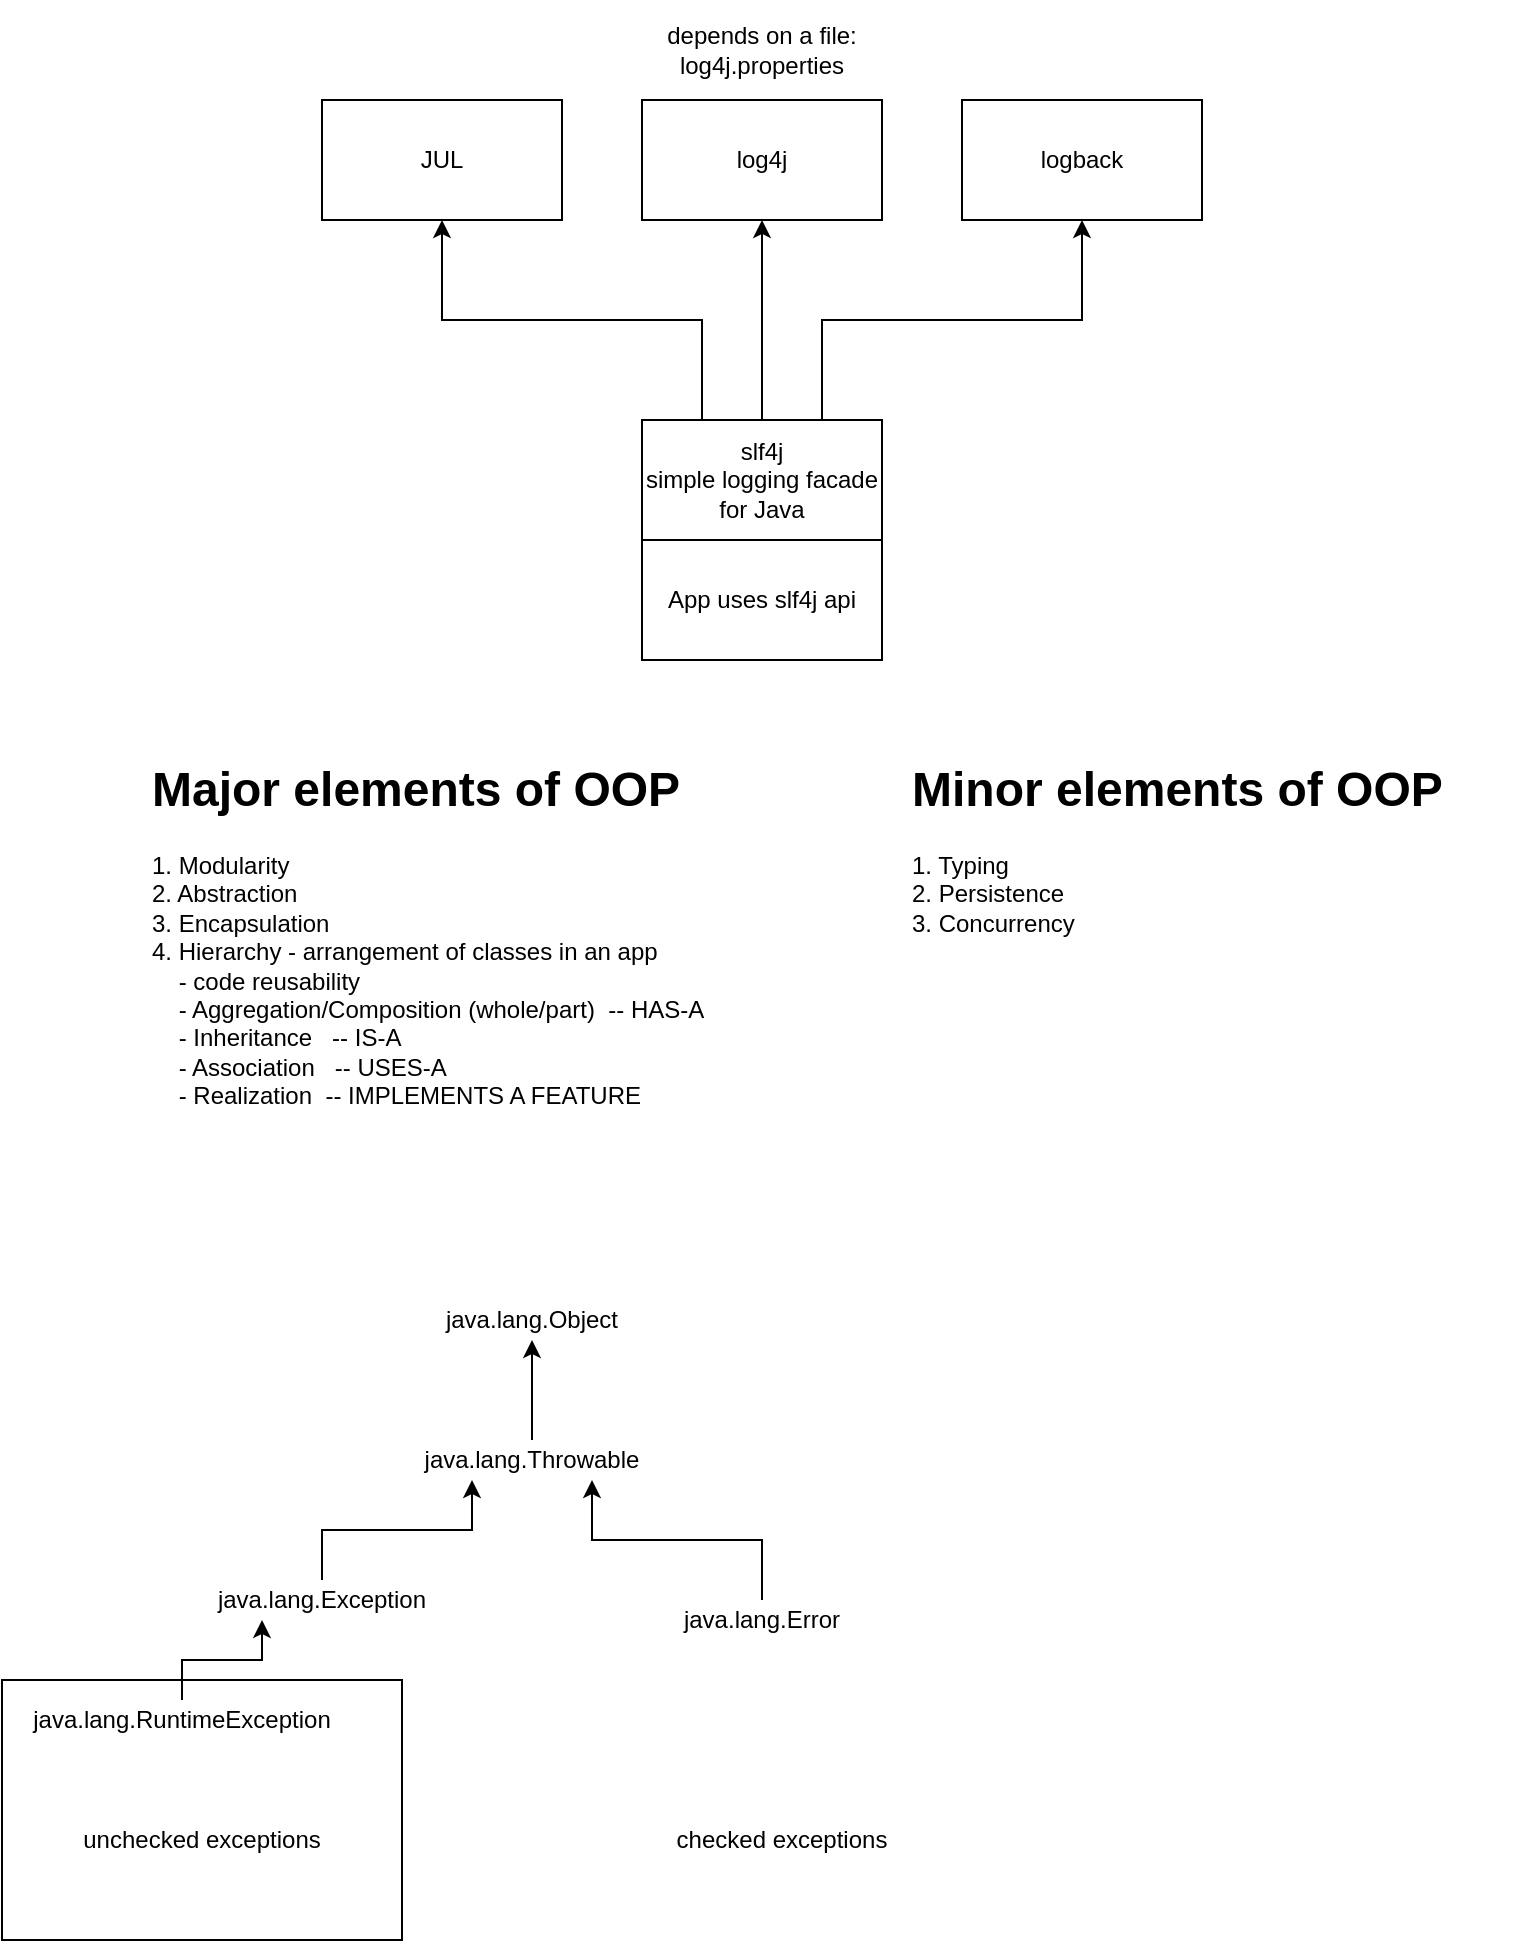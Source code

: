 <mxfile>
    <diagram id="SyzN9yrGme_KXcMwwVhu" name="Page-1">
        <mxGraphModel dx="648" dy="599" grid="1" gridSize="10" guides="1" tooltips="1" connect="1" arrows="1" fold="1" page="1" pageScale="1" pageWidth="827" pageHeight="1169" math="0" shadow="0">
            <root>
                <mxCell id="0"/>
                <mxCell id="1" parent="0"/>
                <mxCell id="22" value="" style="rounded=0;whiteSpace=wrap;html=1;" parent="1" vertex="1">
                    <mxGeometry x="40" y="930" width="200" height="130" as="geometry"/>
                </mxCell>
                <mxCell id="2" value="JUL" style="rounded=0;whiteSpace=wrap;html=1;" parent="1" vertex="1">
                    <mxGeometry x="200" y="140" width="120" height="60" as="geometry"/>
                </mxCell>
                <mxCell id="3" value="log4j" style="rounded=0;whiteSpace=wrap;html=1;" parent="1" vertex="1">
                    <mxGeometry x="360" y="140" width="120" height="60" as="geometry"/>
                </mxCell>
                <mxCell id="4" value="logback" style="rounded=0;whiteSpace=wrap;html=1;" parent="1" vertex="1">
                    <mxGeometry x="520" y="140" width="120" height="60" as="geometry"/>
                </mxCell>
                <mxCell id="6" style="edgeStyle=orthogonalEdgeStyle;rounded=0;orthogonalLoop=1;jettySize=auto;html=1;exitX=0.25;exitY=0;exitDx=0;exitDy=0;entryX=0.5;entryY=1;entryDx=0;entryDy=0;" parent="1" source="5" target="2" edge="1">
                    <mxGeometry relative="1" as="geometry"/>
                </mxCell>
                <mxCell id="7" style="edgeStyle=orthogonalEdgeStyle;rounded=0;orthogonalLoop=1;jettySize=auto;html=1;exitX=0.5;exitY=0;exitDx=0;exitDy=0;entryX=0.5;entryY=1;entryDx=0;entryDy=0;" parent="1" source="5" target="3" edge="1">
                    <mxGeometry relative="1" as="geometry"/>
                </mxCell>
                <mxCell id="8" style="edgeStyle=orthogonalEdgeStyle;rounded=0;orthogonalLoop=1;jettySize=auto;html=1;exitX=0.75;exitY=0;exitDx=0;exitDy=0;" parent="1" source="5" target="4" edge="1">
                    <mxGeometry relative="1" as="geometry"/>
                </mxCell>
                <mxCell id="5" value="slf4j&lt;br&gt;simple logging facade for Java" style="rounded=0;whiteSpace=wrap;html=1;" parent="1" vertex="1">
                    <mxGeometry x="360" y="300" width="120" height="60" as="geometry"/>
                </mxCell>
                <mxCell id="9" value="App uses slf4j api" style="rounded=0;whiteSpace=wrap;html=1;" parent="1" vertex="1">
                    <mxGeometry x="360" y="360" width="120" height="60" as="geometry"/>
                </mxCell>
                <mxCell id="10" value="depends on a file:&lt;br&gt;log4j.properties" style="text;html=1;strokeColor=none;fillColor=none;align=center;verticalAlign=middle;whiteSpace=wrap;rounded=0;" parent="1" vertex="1">
                    <mxGeometry x="360" y="90" width="120" height="50" as="geometry"/>
                </mxCell>
                <mxCell id="11" value="&lt;h1&gt;Major elements of OOP&lt;/h1&gt;&lt;div&gt;1. Modularity&lt;/div&gt;&lt;div&gt;2. Abstraction&lt;/div&gt;&lt;div&gt;3. Encapsulation&lt;/div&gt;&lt;div&gt;4. Hierarchy - arrangement of classes in an app&lt;/div&gt;&lt;div&gt;&amp;nbsp; &amp;nbsp; - code reusability&lt;/div&gt;&lt;div&gt;&amp;nbsp; &amp;nbsp; - Aggregation/Composition (whole/part)&amp;nbsp; -- HAS-A&lt;/div&gt;&lt;div&gt;&amp;nbsp; &amp;nbsp; - Inheritance&amp;nbsp; &amp;nbsp;-- IS-A&lt;/div&gt;&lt;div&gt;&amp;nbsp; &amp;nbsp; - Association&amp;nbsp; &amp;nbsp;-- USES-A&lt;/div&gt;&lt;div&gt;&amp;nbsp; &amp;nbsp; - Realization&amp;nbsp; -- IMPLEMENTS A FEATURE&lt;/div&gt;" style="text;html=1;strokeColor=none;fillColor=none;spacing=5;spacingTop=-20;whiteSpace=wrap;overflow=hidden;rounded=0;" parent="1" vertex="1">
                    <mxGeometry x="110" y="465" width="340" height="195" as="geometry"/>
                </mxCell>
                <mxCell id="12" value="&lt;h1&gt;Minor elements of OOP&lt;/h1&gt;&lt;div&gt;1. Typing&lt;/div&gt;&lt;div&gt;2. Persistence&lt;/div&gt;&lt;div&gt;3. Concurrency&lt;/div&gt;" style="text;html=1;strokeColor=none;fillColor=none;spacing=5;spacingTop=-20;whiteSpace=wrap;overflow=hidden;rounded=0;" parent="1" vertex="1">
                    <mxGeometry x="490" y="465" width="310" height="110" as="geometry"/>
                </mxCell>
                <mxCell id="13" value="java.lang.Object" style="text;html=1;strokeColor=none;fillColor=none;align=center;verticalAlign=middle;whiteSpace=wrap;rounded=0;" parent="1" vertex="1">
                    <mxGeometry x="250" y="740" width="110" height="20" as="geometry"/>
                </mxCell>
                <mxCell id="15" style="edgeStyle=orthogonalEdgeStyle;rounded=0;orthogonalLoop=1;jettySize=auto;html=1;exitX=0.5;exitY=0;exitDx=0;exitDy=0;entryX=0.5;entryY=1;entryDx=0;entryDy=0;" parent="1" source="14" target="13" edge="1">
                    <mxGeometry relative="1" as="geometry"/>
                </mxCell>
                <mxCell id="14" value="java.lang.Throwable" style="text;html=1;strokeColor=none;fillColor=none;align=center;verticalAlign=middle;whiteSpace=wrap;rounded=0;" parent="1" vertex="1">
                    <mxGeometry x="245" y="810" width="120" height="20" as="geometry"/>
                </mxCell>
                <mxCell id="17" style="edgeStyle=orthogonalEdgeStyle;rounded=0;orthogonalLoop=1;jettySize=auto;html=1;exitX=0.5;exitY=0;exitDx=0;exitDy=0;entryX=0.25;entryY=1;entryDx=0;entryDy=0;" parent="1" source="16" target="14" edge="1">
                    <mxGeometry relative="1" as="geometry"/>
                </mxCell>
                <mxCell id="16" value="java.lang.Exception" style="text;html=1;strokeColor=none;fillColor=none;align=center;verticalAlign=middle;whiteSpace=wrap;rounded=0;" parent="1" vertex="1">
                    <mxGeometry x="140" y="880" width="120" height="20" as="geometry"/>
                </mxCell>
                <mxCell id="19" style="edgeStyle=orthogonalEdgeStyle;rounded=0;orthogonalLoop=1;jettySize=auto;html=1;exitX=0.5;exitY=0;exitDx=0;exitDy=0;entryX=0.75;entryY=1;entryDx=0;entryDy=0;" parent="1" source="18" target="14" edge="1">
                    <mxGeometry relative="1" as="geometry"/>
                </mxCell>
                <mxCell id="18" value="java.lang.Error" style="text;html=1;strokeColor=none;fillColor=none;align=center;verticalAlign=middle;whiteSpace=wrap;rounded=0;" parent="1" vertex="1">
                    <mxGeometry x="360" y="890" width="120" height="20" as="geometry"/>
                </mxCell>
                <mxCell id="21" style="edgeStyle=orthogonalEdgeStyle;rounded=0;orthogonalLoop=1;jettySize=auto;html=1;exitX=0.5;exitY=0;exitDx=0;exitDy=0;entryX=0.25;entryY=1;entryDx=0;entryDy=0;" parent="1" source="20" target="16" edge="1">
                    <mxGeometry relative="1" as="geometry"/>
                </mxCell>
                <mxCell id="20" value="java.lang.RuntimeException" style="text;html=1;strokeColor=none;fillColor=none;align=center;verticalAlign=middle;whiteSpace=wrap;rounded=0;" parent="1" vertex="1">
                    <mxGeometry x="50" y="940" width="160" height="20" as="geometry"/>
                </mxCell>
                <mxCell id="23" value="unchecked exceptions" style="text;html=1;strokeColor=none;fillColor=none;align=center;verticalAlign=middle;whiteSpace=wrap;rounded=0;" parent="1" vertex="1">
                    <mxGeometry x="70" y="1000" width="140" height="20" as="geometry"/>
                </mxCell>
                <mxCell id="25" value="checked exceptions" style="text;html=1;strokeColor=none;fillColor=none;align=center;verticalAlign=middle;whiteSpace=wrap;rounded=0;" parent="1" vertex="1">
                    <mxGeometry x="350" y="1000" width="160" height="20" as="geometry"/>
                </mxCell>
            </root>
        </mxGraphModel>
    </diagram>
    <diagram id="R_13d85MbKCaZLkggIzO" name="Page-2">
        <mxGraphModel dx="648" dy="599" grid="1" gridSize="10" guides="1" tooltips="1" connect="1" arrows="1" fold="1" page="1" pageScale="1" pageWidth="827" pageHeight="1169" math="0" shadow="0">
            <root>
                <mxCell id="53bSFx7cPmvDuXqe6417-0"/>
                <mxCell id="53bSFx7cPmvDuXqe6417-1" parent="53bSFx7cPmvDuXqe6417-0"/>
                <mxCell id="53bSFx7cPmvDuXqe6417-2" value="" style="rounded=0;whiteSpace=wrap;html=1;" parent="53bSFx7cPmvDuXqe6417-1" vertex="1">
                    <mxGeometry x="140" y="110" width="160" height="300" as="geometry"/>
                </mxCell>
                <mxCell id="53bSFx7cPmvDuXqe6417-3" value="Stack" style="text;html=1;strokeColor=none;fillColor=none;align=center;verticalAlign=middle;whiteSpace=wrap;rounded=0;" parent="53bSFx7cPmvDuXqe6417-1" vertex="1">
                    <mxGeometry x="140" y="90" width="160" height="20" as="geometry"/>
                </mxCell>
                <mxCell id="53bSFx7cPmvDuXqe6417-4" value="" style="rounded=0;whiteSpace=wrap;html=1;" parent="53bSFx7cPmvDuXqe6417-1" vertex="1">
                    <mxGeometry x="160" y="340" width="120" height="60" as="geometry"/>
                </mxCell>
                <mxCell id="53bSFx7cPmvDuXqe6417-5" value="main()" style="text;html=1;strokeColor=none;fillColor=none;align=center;verticalAlign=middle;whiteSpace=wrap;rounded=0;" parent="53bSFx7cPmvDuXqe6417-1" vertex="1">
                    <mxGeometry x="160" y="340" width="40" height="20" as="geometry"/>
                </mxCell>
                <mxCell id="53bSFx7cPmvDuXqe6417-7" value="" style="rounded=0;whiteSpace=wrap;html=1;" parent="53bSFx7cPmvDuXqe6417-1" vertex="1">
                    <mxGeometry x="300" y="110" width="470" height="300" as="geometry"/>
                </mxCell>
                <mxCell id="53bSFx7cPmvDuXqe6417-8" value="Heap" style="text;html=1;strokeColor=none;fillColor=none;align=center;verticalAlign=middle;whiteSpace=wrap;rounded=0;" parent="53bSFx7cPmvDuXqe6417-1" vertex="1">
                    <mxGeometry x="300" y="90" width="160" height="20" as="geometry"/>
                </mxCell>
                <mxCell id="53bSFx7cPmvDuXqe6417-9" value="Animal:&lt;br&gt;whoAmI()&lt;br&gt;log()" style="ellipse;whiteSpace=wrap;html=1;" parent="53bSFx7cPmvDuXqe6417-1" vertex="1">
                    <mxGeometry x="450" y="160" width="90" height="50" as="geometry"/>
                </mxCell>
                <mxCell id="53bSFx7cPmvDuXqe6417-10" value="Cat:&lt;br&gt;Animal-&amp;gt;&lt;strike&gt;whoAmI&lt;/strike&gt;()&lt;br&gt;Aniaml-&amp;gt;log()&lt;br&gt;Cat-&amp;gt;whoAmI()&lt;br&gt;Cat-&amp;gt;run()" style="ellipse;whiteSpace=wrap;html=1;" parent="53bSFx7cPmvDuXqe6417-1" vertex="1">
                    <mxGeometry x="550" y="180" width="160" height="105" as="geometry"/>
                </mxCell>
                <mxCell id="53bSFx7cPmvDuXqe6417-12" value="Dog:&lt;br&gt;Animal-&amp;gt;&lt;strike&gt;whoAmI&lt;/strike&gt;()&lt;br&gt;Aniaml-&amp;gt;log()&lt;br&gt;Dog-&amp;gt;whoAmI()" style="ellipse;whiteSpace=wrap;html=1;" parent="53bSFx7cPmvDuXqe6417-1" vertex="1">
                    <mxGeometry x="430" y="285" width="160" height="105" as="geometry"/>
                </mxCell>
                <mxCell id="53bSFx7cPmvDuXqe6417-18" style="edgeStyle=orthogonalEdgeStyle;rounded=0;orthogonalLoop=1;jettySize=auto;html=1;exitX=1;exitY=0.25;exitDx=0;exitDy=0;entryX=0;entryY=0.5;entryDx=0;entryDy=0;" parent="53bSFx7cPmvDuXqe6417-1" source="53bSFx7cPmvDuXqe6417-15" target="53bSFx7cPmvDuXqe6417-9" edge="1">
                    <mxGeometry relative="1" as="geometry"/>
                </mxCell>
                <mxCell id="53bSFx7cPmvDuXqe6417-15" value="a1" style="text;html=1;strokeColor=none;fillColor=none;align=center;verticalAlign=middle;whiteSpace=wrap;rounded=0;" parent="53bSFx7cPmvDuXqe6417-1" vertex="1">
                    <mxGeometry x="230" y="340" width="40" height="20" as="geometry"/>
                </mxCell>
                <mxCell id="53bSFx7cPmvDuXqe6417-19" style="edgeStyle=orthogonalEdgeStyle;rounded=0;orthogonalLoop=1;jettySize=auto;html=1;exitX=1;exitY=0.5;exitDx=0;exitDy=0;entryX=0;entryY=0.5;entryDx=0;entryDy=0;" parent="53bSFx7cPmvDuXqe6417-1" source="53bSFx7cPmvDuXqe6417-16" target="53bSFx7cPmvDuXqe6417-10" edge="1">
                    <mxGeometry relative="1" as="geometry"/>
                </mxCell>
                <mxCell id="53bSFx7cPmvDuXqe6417-16" value="c1" style="text;html=1;strokeColor=none;fillColor=none;align=center;verticalAlign=middle;whiteSpace=wrap;rounded=0;" parent="53bSFx7cPmvDuXqe6417-1" vertex="1">
                    <mxGeometry x="230" y="360" width="40" height="20" as="geometry"/>
                </mxCell>
                <mxCell id="53bSFx7cPmvDuXqe6417-20" style="edgeStyle=orthogonalEdgeStyle;rounded=0;orthogonalLoop=1;jettySize=auto;html=1;exitX=1;exitY=0.5;exitDx=0;exitDy=0;entryX=0;entryY=1;entryDx=0;entryDy=0;" parent="53bSFx7cPmvDuXqe6417-1" source="53bSFx7cPmvDuXqe6417-17" target="53bSFx7cPmvDuXqe6417-12" edge="1">
                    <mxGeometry relative="1" as="geometry"/>
                </mxCell>
                <mxCell id="53bSFx7cPmvDuXqe6417-17" value="d1" style="text;html=1;strokeColor=none;fillColor=none;align=center;verticalAlign=middle;whiteSpace=wrap;rounded=0;" parent="53bSFx7cPmvDuXqe6417-1" vertex="1">
                    <mxGeometry x="230" y="380" width="40" height="20" as="geometry"/>
                </mxCell>
                <mxCell id="53bSFx7cPmvDuXqe6417-21" value="" style="rounded=0;whiteSpace=wrap;html=1;" parent="53bSFx7cPmvDuXqe6417-1" vertex="1">
                    <mxGeometry x="160" y="280" width="120" height="60" as="geometry"/>
                </mxCell>
                <mxCell id="53bSFx7cPmvDuXqe6417-22" value="processAnimal()" style="text;html=1;strokeColor=none;fillColor=none;align=center;verticalAlign=middle;whiteSpace=wrap;rounded=0;" parent="53bSFx7cPmvDuXqe6417-1" vertex="1">
                    <mxGeometry x="160" y="260" width="120" height="20" as="geometry"/>
                </mxCell>
                <mxCell id="53bSFx7cPmvDuXqe6417-25" style="edgeStyle=orthogonalEdgeStyle;rounded=0;orthogonalLoop=1;jettySize=auto;html=1;exitX=1;exitY=0.5;exitDx=0;exitDy=0;entryX=0.5;entryY=0;entryDx=0;entryDy=0;strokeWidth=6;" parent="53bSFx7cPmvDuXqe6417-1" source="53bSFx7cPmvDuXqe6417-23" target="53bSFx7cPmvDuXqe6417-10" edge="1">
                    <mxGeometry relative="1" as="geometry">
                        <Array as="points">
                            <mxPoint x="340" y="310"/>
                            <mxPoint x="340" y="140"/>
                            <mxPoint x="630" y="140"/>
                        </Array>
                    </mxGeometry>
                </mxCell>
                <mxCell id="53bSFx7cPmvDuXqe6417-23" value="a1" style="text;html=1;strokeColor=none;fillColor=none;align=center;verticalAlign=middle;whiteSpace=wrap;rounded=0;" parent="53bSFx7cPmvDuXqe6417-1" vertex="1">
                    <mxGeometry x="200" y="300" width="40" height="20" as="geometry"/>
                </mxCell>
            </root>
        </mxGraphModel>
    </diagram>
</mxfile>